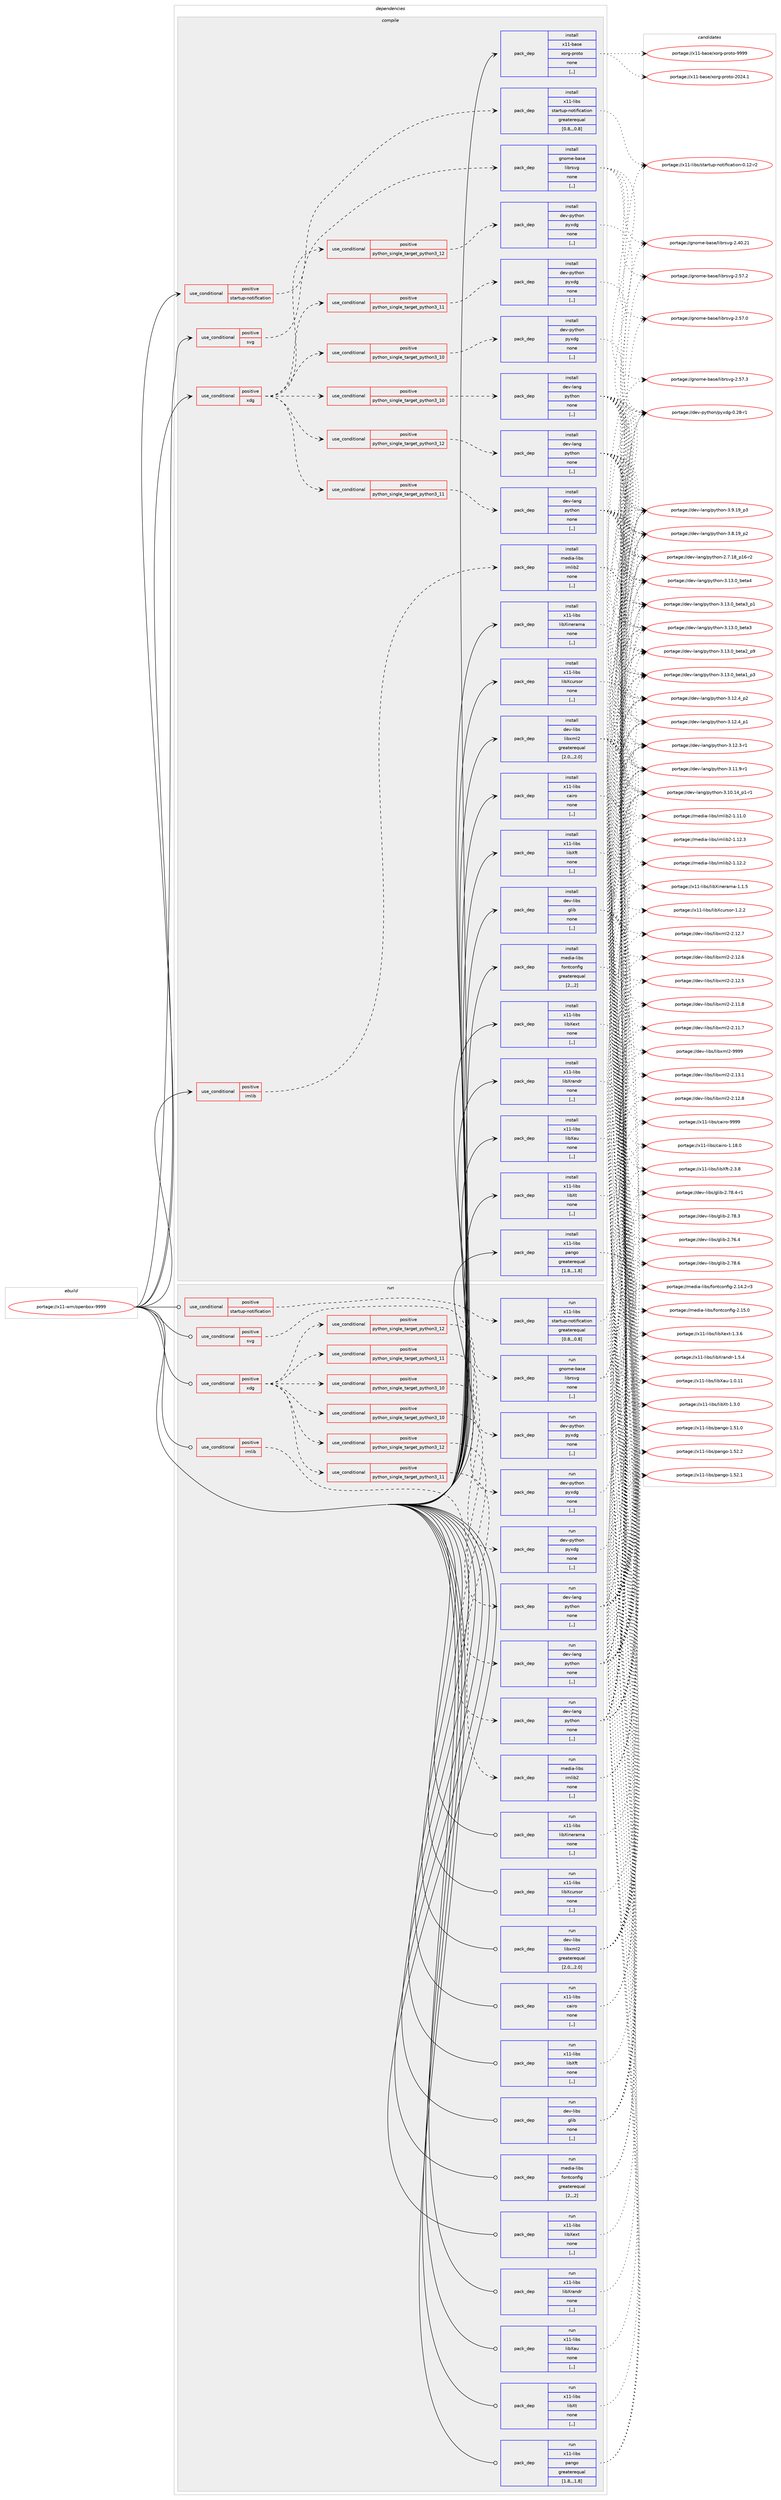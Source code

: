 digraph prolog {

# *************
# Graph options
# *************

newrank=true;
concentrate=true;
compound=true;
graph [rankdir=LR,fontname=Helvetica,fontsize=10,ranksep=1.5];#, ranksep=2.5, nodesep=0.2];
edge  [arrowhead=vee];
node  [fontname=Helvetica,fontsize=10];

# **********
# The ebuild
# **********

subgraph cluster_leftcol {
color=gray;
label=<<i>ebuild</i>>;
id [label="portage://x11-wm/openbox-9999", color=red, width=4, href="../x11-wm/openbox-9999.svg"];
}

# ****************
# The dependencies
# ****************

subgraph cluster_midcol {
color=gray;
label=<<i>dependencies</i>>;
subgraph cluster_compile {
fillcolor="#eeeeee";
style=filled;
label=<<i>compile</i>>;
subgraph cond123838 {
dependency471043 [label=<<TABLE BORDER="0" CELLBORDER="1" CELLSPACING="0" CELLPADDING="4"><TR><TD ROWSPAN="3" CELLPADDING="10">use_conditional</TD></TR><TR><TD>positive</TD></TR><TR><TD>imlib</TD></TR></TABLE>>, shape=none, color=red];
subgraph pack343755 {
dependency471044 [label=<<TABLE BORDER="0" CELLBORDER="1" CELLSPACING="0" CELLPADDING="4" WIDTH="220"><TR><TD ROWSPAN="6" CELLPADDING="30">pack_dep</TD></TR><TR><TD WIDTH="110">install</TD></TR><TR><TD>media-libs</TD></TR><TR><TD>imlib2</TD></TR><TR><TD>none</TD></TR><TR><TD>[,,]</TD></TR></TABLE>>, shape=none, color=blue];
}
dependency471043:e -> dependency471044:w [weight=20,style="dashed",arrowhead="vee"];
}
id:e -> dependency471043:w [weight=20,style="solid",arrowhead="vee"];
subgraph cond123839 {
dependency471045 [label=<<TABLE BORDER="0" CELLBORDER="1" CELLSPACING="0" CELLPADDING="4"><TR><TD ROWSPAN="3" CELLPADDING="10">use_conditional</TD></TR><TR><TD>positive</TD></TR><TR><TD>startup-notification</TD></TR></TABLE>>, shape=none, color=red];
subgraph pack343756 {
dependency471046 [label=<<TABLE BORDER="0" CELLBORDER="1" CELLSPACING="0" CELLPADDING="4" WIDTH="220"><TR><TD ROWSPAN="6" CELLPADDING="30">pack_dep</TD></TR><TR><TD WIDTH="110">install</TD></TR><TR><TD>x11-libs</TD></TR><TR><TD>startup-notification</TD></TR><TR><TD>greaterequal</TD></TR><TR><TD>[0.8,,,0.8]</TD></TR></TABLE>>, shape=none, color=blue];
}
dependency471045:e -> dependency471046:w [weight=20,style="dashed",arrowhead="vee"];
}
id:e -> dependency471045:w [weight=20,style="solid",arrowhead="vee"];
subgraph cond123840 {
dependency471047 [label=<<TABLE BORDER="0" CELLBORDER="1" CELLSPACING="0" CELLPADDING="4"><TR><TD ROWSPAN="3" CELLPADDING="10">use_conditional</TD></TR><TR><TD>positive</TD></TR><TR><TD>svg</TD></TR></TABLE>>, shape=none, color=red];
subgraph pack343757 {
dependency471048 [label=<<TABLE BORDER="0" CELLBORDER="1" CELLSPACING="0" CELLPADDING="4" WIDTH="220"><TR><TD ROWSPAN="6" CELLPADDING="30">pack_dep</TD></TR><TR><TD WIDTH="110">install</TD></TR><TR><TD>gnome-base</TD></TR><TR><TD>librsvg</TD></TR><TR><TD>none</TD></TR><TR><TD>[,,]</TD></TR></TABLE>>, shape=none, color=blue];
}
dependency471047:e -> dependency471048:w [weight=20,style="dashed",arrowhead="vee"];
}
id:e -> dependency471047:w [weight=20,style="solid",arrowhead="vee"];
subgraph cond123841 {
dependency471049 [label=<<TABLE BORDER="0" CELLBORDER="1" CELLSPACING="0" CELLPADDING="4"><TR><TD ROWSPAN="3" CELLPADDING="10">use_conditional</TD></TR><TR><TD>positive</TD></TR><TR><TD>xdg</TD></TR></TABLE>>, shape=none, color=red];
subgraph cond123842 {
dependency471050 [label=<<TABLE BORDER="0" CELLBORDER="1" CELLSPACING="0" CELLPADDING="4"><TR><TD ROWSPAN="3" CELLPADDING="10">use_conditional</TD></TR><TR><TD>positive</TD></TR><TR><TD>python_single_target_python3_10</TD></TR></TABLE>>, shape=none, color=red];
subgraph pack343758 {
dependency471051 [label=<<TABLE BORDER="0" CELLBORDER="1" CELLSPACING="0" CELLPADDING="4" WIDTH="220"><TR><TD ROWSPAN="6" CELLPADDING="30">pack_dep</TD></TR><TR><TD WIDTH="110">install</TD></TR><TR><TD>dev-lang</TD></TR><TR><TD>python</TD></TR><TR><TD>none</TD></TR><TR><TD>[,,]</TD></TR></TABLE>>, shape=none, color=blue];
}
dependency471050:e -> dependency471051:w [weight=20,style="dashed",arrowhead="vee"];
}
dependency471049:e -> dependency471050:w [weight=20,style="dashed",arrowhead="vee"];
subgraph cond123843 {
dependency471052 [label=<<TABLE BORDER="0" CELLBORDER="1" CELLSPACING="0" CELLPADDING="4"><TR><TD ROWSPAN="3" CELLPADDING="10">use_conditional</TD></TR><TR><TD>positive</TD></TR><TR><TD>python_single_target_python3_11</TD></TR></TABLE>>, shape=none, color=red];
subgraph pack343759 {
dependency471053 [label=<<TABLE BORDER="0" CELLBORDER="1" CELLSPACING="0" CELLPADDING="4" WIDTH="220"><TR><TD ROWSPAN="6" CELLPADDING="30">pack_dep</TD></TR><TR><TD WIDTH="110">install</TD></TR><TR><TD>dev-lang</TD></TR><TR><TD>python</TD></TR><TR><TD>none</TD></TR><TR><TD>[,,]</TD></TR></TABLE>>, shape=none, color=blue];
}
dependency471052:e -> dependency471053:w [weight=20,style="dashed",arrowhead="vee"];
}
dependency471049:e -> dependency471052:w [weight=20,style="dashed",arrowhead="vee"];
subgraph cond123844 {
dependency471054 [label=<<TABLE BORDER="0" CELLBORDER="1" CELLSPACING="0" CELLPADDING="4"><TR><TD ROWSPAN="3" CELLPADDING="10">use_conditional</TD></TR><TR><TD>positive</TD></TR><TR><TD>python_single_target_python3_12</TD></TR></TABLE>>, shape=none, color=red];
subgraph pack343760 {
dependency471055 [label=<<TABLE BORDER="0" CELLBORDER="1" CELLSPACING="0" CELLPADDING="4" WIDTH="220"><TR><TD ROWSPAN="6" CELLPADDING="30">pack_dep</TD></TR><TR><TD WIDTH="110">install</TD></TR><TR><TD>dev-lang</TD></TR><TR><TD>python</TD></TR><TR><TD>none</TD></TR><TR><TD>[,,]</TD></TR></TABLE>>, shape=none, color=blue];
}
dependency471054:e -> dependency471055:w [weight=20,style="dashed",arrowhead="vee"];
}
dependency471049:e -> dependency471054:w [weight=20,style="dashed",arrowhead="vee"];
subgraph cond123845 {
dependency471056 [label=<<TABLE BORDER="0" CELLBORDER="1" CELLSPACING="0" CELLPADDING="4"><TR><TD ROWSPAN="3" CELLPADDING="10">use_conditional</TD></TR><TR><TD>positive</TD></TR><TR><TD>python_single_target_python3_10</TD></TR></TABLE>>, shape=none, color=red];
subgraph pack343761 {
dependency471057 [label=<<TABLE BORDER="0" CELLBORDER="1" CELLSPACING="0" CELLPADDING="4" WIDTH="220"><TR><TD ROWSPAN="6" CELLPADDING="30">pack_dep</TD></TR><TR><TD WIDTH="110">install</TD></TR><TR><TD>dev-python</TD></TR><TR><TD>pyxdg</TD></TR><TR><TD>none</TD></TR><TR><TD>[,,]</TD></TR></TABLE>>, shape=none, color=blue];
}
dependency471056:e -> dependency471057:w [weight=20,style="dashed",arrowhead="vee"];
}
dependency471049:e -> dependency471056:w [weight=20,style="dashed",arrowhead="vee"];
subgraph cond123846 {
dependency471058 [label=<<TABLE BORDER="0" CELLBORDER="1" CELLSPACING="0" CELLPADDING="4"><TR><TD ROWSPAN="3" CELLPADDING="10">use_conditional</TD></TR><TR><TD>positive</TD></TR><TR><TD>python_single_target_python3_11</TD></TR></TABLE>>, shape=none, color=red];
subgraph pack343762 {
dependency471059 [label=<<TABLE BORDER="0" CELLBORDER="1" CELLSPACING="0" CELLPADDING="4" WIDTH="220"><TR><TD ROWSPAN="6" CELLPADDING="30">pack_dep</TD></TR><TR><TD WIDTH="110">install</TD></TR><TR><TD>dev-python</TD></TR><TR><TD>pyxdg</TD></TR><TR><TD>none</TD></TR><TR><TD>[,,]</TD></TR></TABLE>>, shape=none, color=blue];
}
dependency471058:e -> dependency471059:w [weight=20,style="dashed",arrowhead="vee"];
}
dependency471049:e -> dependency471058:w [weight=20,style="dashed",arrowhead="vee"];
subgraph cond123847 {
dependency471060 [label=<<TABLE BORDER="0" CELLBORDER="1" CELLSPACING="0" CELLPADDING="4"><TR><TD ROWSPAN="3" CELLPADDING="10">use_conditional</TD></TR><TR><TD>positive</TD></TR><TR><TD>python_single_target_python3_12</TD></TR></TABLE>>, shape=none, color=red];
subgraph pack343763 {
dependency471061 [label=<<TABLE BORDER="0" CELLBORDER="1" CELLSPACING="0" CELLPADDING="4" WIDTH="220"><TR><TD ROWSPAN="6" CELLPADDING="30">pack_dep</TD></TR><TR><TD WIDTH="110">install</TD></TR><TR><TD>dev-python</TD></TR><TR><TD>pyxdg</TD></TR><TR><TD>none</TD></TR><TR><TD>[,,]</TD></TR></TABLE>>, shape=none, color=blue];
}
dependency471060:e -> dependency471061:w [weight=20,style="dashed",arrowhead="vee"];
}
dependency471049:e -> dependency471060:w [weight=20,style="dashed",arrowhead="vee"];
}
id:e -> dependency471049:w [weight=20,style="solid",arrowhead="vee"];
subgraph pack343764 {
dependency471062 [label=<<TABLE BORDER="0" CELLBORDER="1" CELLSPACING="0" CELLPADDING="4" WIDTH="220"><TR><TD ROWSPAN="6" CELLPADDING="30">pack_dep</TD></TR><TR><TD WIDTH="110">install</TD></TR><TR><TD>dev-libs</TD></TR><TR><TD>glib</TD></TR><TR><TD>none</TD></TR><TR><TD>[,,]</TD></TR></TABLE>>, shape=none, color=blue];
}
id:e -> dependency471062:w [weight=20,style="solid",arrowhead="vee"];
subgraph pack343765 {
dependency471063 [label=<<TABLE BORDER="0" CELLBORDER="1" CELLSPACING="0" CELLPADDING="4" WIDTH="220"><TR><TD ROWSPAN="6" CELLPADDING="30">pack_dep</TD></TR><TR><TD WIDTH="110">install</TD></TR><TR><TD>dev-libs</TD></TR><TR><TD>libxml2</TD></TR><TR><TD>greaterequal</TD></TR><TR><TD>[2.0,,,2.0]</TD></TR></TABLE>>, shape=none, color=blue];
}
id:e -> dependency471063:w [weight=20,style="solid",arrowhead="vee"];
subgraph pack343766 {
dependency471064 [label=<<TABLE BORDER="0" CELLBORDER="1" CELLSPACING="0" CELLPADDING="4" WIDTH="220"><TR><TD ROWSPAN="6" CELLPADDING="30">pack_dep</TD></TR><TR><TD WIDTH="110">install</TD></TR><TR><TD>media-libs</TD></TR><TR><TD>fontconfig</TD></TR><TR><TD>greaterequal</TD></TR><TR><TD>[2,,,2]</TD></TR></TABLE>>, shape=none, color=blue];
}
id:e -> dependency471064:w [weight=20,style="solid",arrowhead="vee"];
subgraph pack343767 {
dependency471065 [label=<<TABLE BORDER="0" CELLBORDER="1" CELLSPACING="0" CELLPADDING="4" WIDTH="220"><TR><TD ROWSPAN="6" CELLPADDING="30">pack_dep</TD></TR><TR><TD WIDTH="110">install</TD></TR><TR><TD>x11-base</TD></TR><TR><TD>xorg-proto</TD></TR><TR><TD>none</TD></TR><TR><TD>[,,]</TD></TR></TABLE>>, shape=none, color=blue];
}
id:e -> dependency471065:w [weight=20,style="solid",arrowhead="vee"];
subgraph pack343768 {
dependency471066 [label=<<TABLE BORDER="0" CELLBORDER="1" CELLSPACING="0" CELLPADDING="4" WIDTH="220"><TR><TD ROWSPAN="6" CELLPADDING="30">pack_dep</TD></TR><TR><TD WIDTH="110">install</TD></TR><TR><TD>x11-libs</TD></TR><TR><TD>cairo</TD></TR><TR><TD>none</TD></TR><TR><TD>[,,]</TD></TR></TABLE>>, shape=none, color=blue];
}
id:e -> dependency471066:w [weight=20,style="solid",arrowhead="vee"];
subgraph pack343769 {
dependency471067 [label=<<TABLE BORDER="0" CELLBORDER="1" CELLSPACING="0" CELLPADDING="4" WIDTH="220"><TR><TD ROWSPAN="6" CELLPADDING="30">pack_dep</TD></TR><TR><TD WIDTH="110">install</TD></TR><TR><TD>x11-libs</TD></TR><TR><TD>libXau</TD></TR><TR><TD>none</TD></TR><TR><TD>[,,]</TD></TR></TABLE>>, shape=none, color=blue];
}
id:e -> dependency471067:w [weight=20,style="solid",arrowhead="vee"];
subgraph pack343770 {
dependency471068 [label=<<TABLE BORDER="0" CELLBORDER="1" CELLSPACING="0" CELLPADDING="4" WIDTH="220"><TR><TD ROWSPAN="6" CELLPADDING="30">pack_dep</TD></TR><TR><TD WIDTH="110">install</TD></TR><TR><TD>x11-libs</TD></TR><TR><TD>libXcursor</TD></TR><TR><TD>none</TD></TR><TR><TD>[,,]</TD></TR></TABLE>>, shape=none, color=blue];
}
id:e -> dependency471068:w [weight=20,style="solid",arrowhead="vee"];
subgraph pack343771 {
dependency471069 [label=<<TABLE BORDER="0" CELLBORDER="1" CELLSPACING="0" CELLPADDING="4" WIDTH="220"><TR><TD ROWSPAN="6" CELLPADDING="30">pack_dep</TD></TR><TR><TD WIDTH="110">install</TD></TR><TR><TD>x11-libs</TD></TR><TR><TD>libXext</TD></TR><TR><TD>none</TD></TR><TR><TD>[,,]</TD></TR></TABLE>>, shape=none, color=blue];
}
id:e -> dependency471069:w [weight=20,style="solid",arrowhead="vee"];
subgraph pack343772 {
dependency471070 [label=<<TABLE BORDER="0" CELLBORDER="1" CELLSPACING="0" CELLPADDING="4" WIDTH="220"><TR><TD ROWSPAN="6" CELLPADDING="30">pack_dep</TD></TR><TR><TD WIDTH="110">install</TD></TR><TR><TD>x11-libs</TD></TR><TR><TD>libXft</TD></TR><TR><TD>none</TD></TR><TR><TD>[,,]</TD></TR></TABLE>>, shape=none, color=blue];
}
id:e -> dependency471070:w [weight=20,style="solid",arrowhead="vee"];
subgraph pack343773 {
dependency471071 [label=<<TABLE BORDER="0" CELLBORDER="1" CELLSPACING="0" CELLPADDING="4" WIDTH="220"><TR><TD ROWSPAN="6" CELLPADDING="30">pack_dep</TD></TR><TR><TD WIDTH="110">install</TD></TR><TR><TD>x11-libs</TD></TR><TR><TD>libXinerama</TD></TR><TR><TD>none</TD></TR><TR><TD>[,,]</TD></TR></TABLE>>, shape=none, color=blue];
}
id:e -> dependency471071:w [weight=20,style="solid",arrowhead="vee"];
subgraph pack343774 {
dependency471072 [label=<<TABLE BORDER="0" CELLBORDER="1" CELLSPACING="0" CELLPADDING="4" WIDTH="220"><TR><TD ROWSPAN="6" CELLPADDING="30">pack_dep</TD></TR><TR><TD WIDTH="110">install</TD></TR><TR><TD>x11-libs</TD></TR><TR><TD>libXrandr</TD></TR><TR><TD>none</TD></TR><TR><TD>[,,]</TD></TR></TABLE>>, shape=none, color=blue];
}
id:e -> dependency471072:w [weight=20,style="solid",arrowhead="vee"];
subgraph pack343775 {
dependency471073 [label=<<TABLE BORDER="0" CELLBORDER="1" CELLSPACING="0" CELLPADDING="4" WIDTH="220"><TR><TD ROWSPAN="6" CELLPADDING="30">pack_dep</TD></TR><TR><TD WIDTH="110">install</TD></TR><TR><TD>x11-libs</TD></TR><TR><TD>libXt</TD></TR><TR><TD>none</TD></TR><TR><TD>[,,]</TD></TR></TABLE>>, shape=none, color=blue];
}
id:e -> dependency471073:w [weight=20,style="solid",arrowhead="vee"];
subgraph pack343776 {
dependency471074 [label=<<TABLE BORDER="0" CELLBORDER="1" CELLSPACING="0" CELLPADDING="4" WIDTH="220"><TR><TD ROWSPAN="6" CELLPADDING="30">pack_dep</TD></TR><TR><TD WIDTH="110">install</TD></TR><TR><TD>x11-libs</TD></TR><TR><TD>pango</TD></TR><TR><TD>greaterequal</TD></TR><TR><TD>[1.8,,,1.8]</TD></TR></TABLE>>, shape=none, color=blue];
}
id:e -> dependency471074:w [weight=20,style="solid",arrowhead="vee"];
}
subgraph cluster_compileandrun {
fillcolor="#eeeeee";
style=filled;
label=<<i>compile and run</i>>;
}
subgraph cluster_run {
fillcolor="#eeeeee";
style=filled;
label=<<i>run</i>>;
subgraph cond123848 {
dependency471075 [label=<<TABLE BORDER="0" CELLBORDER="1" CELLSPACING="0" CELLPADDING="4"><TR><TD ROWSPAN="3" CELLPADDING="10">use_conditional</TD></TR><TR><TD>positive</TD></TR><TR><TD>imlib</TD></TR></TABLE>>, shape=none, color=red];
subgraph pack343777 {
dependency471076 [label=<<TABLE BORDER="0" CELLBORDER="1" CELLSPACING="0" CELLPADDING="4" WIDTH="220"><TR><TD ROWSPAN="6" CELLPADDING="30">pack_dep</TD></TR><TR><TD WIDTH="110">run</TD></TR><TR><TD>media-libs</TD></TR><TR><TD>imlib2</TD></TR><TR><TD>none</TD></TR><TR><TD>[,,]</TD></TR></TABLE>>, shape=none, color=blue];
}
dependency471075:e -> dependency471076:w [weight=20,style="dashed",arrowhead="vee"];
}
id:e -> dependency471075:w [weight=20,style="solid",arrowhead="odot"];
subgraph cond123849 {
dependency471077 [label=<<TABLE BORDER="0" CELLBORDER="1" CELLSPACING="0" CELLPADDING="4"><TR><TD ROWSPAN="3" CELLPADDING="10">use_conditional</TD></TR><TR><TD>positive</TD></TR><TR><TD>startup-notification</TD></TR></TABLE>>, shape=none, color=red];
subgraph pack343778 {
dependency471078 [label=<<TABLE BORDER="0" CELLBORDER="1" CELLSPACING="0" CELLPADDING="4" WIDTH="220"><TR><TD ROWSPAN="6" CELLPADDING="30">pack_dep</TD></TR><TR><TD WIDTH="110">run</TD></TR><TR><TD>x11-libs</TD></TR><TR><TD>startup-notification</TD></TR><TR><TD>greaterequal</TD></TR><TR><TD>[0.8,,,0.8]</TD></TR></TABLE>>, shape=none, color=blue];
}
dependency471077:e -> dependency471078:w [weight=20,style="dashed",arrowhead="vee"];
}
id:e -> dependency471077:w [weight=20,style="solid",arrowhead="odot"];
subgraph cond123850 {
dependency471079 [label=<<TABLE BORDER="0" CELLBORDER="1" CELLSPACING="0" CELLPADDING="4"><TR><TD ROWSPAN="3" CELLPADDING="10">use_conditional</TD></TR><TR><TD>positive</TD></TR><TR><TD>svg</TD></TR></TABLE>>, shape=none, color=red];
subgraph pack343779 {
dependency471080 [label=<<TABLE BORDER="0" CELLBORDER="1" CELLSPACING="0" CELLPADDING="4" WIDTH="220"><TR><TD ROWSPAN="6" CELLPADDING="30">pack_dep</TD></TR><TR><TD WIDTH="110">run</TD></TR><TR><TD>gnome-base</TD></TR><TR><TD>librsvg</TD></TR><TR><TD>none</TD></TR><TR><TD>[,,]</TD></TR></TABLE>>, shape=none, color=blue];
}
dependency471079:e -> dependency471080:w [weight=20,style="dashed",arrowhead="vee"];
}
id:e -> dependency471079:w [weight=20,style="solid",arrowhead="odot"];
subgraph cond123851 {
dependency471081 [label=<<TABLE BORDER="0" CELLBORDER="1" CELLSPACING="0" CELLPADDING="4"><TR><TD ROWSPAN="3" CELLPADDING="10">use_conditional</TD></TR><TR><TD>positive</TD></TR><TR><TD>xdg</TD></TR></TABLE>>, shape=none, color=red];
subgraph cond123852 {
dependency471082 [label=<<TABLE BORDER="0" CELLBORDER="1" CELLSPACING="0" CELLPADDING="4"><TR><TD ROWSPAN="3" CELLPADDING="10">use_conditional</TD></TR><TR><TD>positive</TD></TR><TR><TD>python_single_target_python3_10</TD></TR></TABLE>>, shape=none, color=red];
subgraph pack343780 {
dependency471083 [label=<<TABLE BORDER="0" CELLBORDER="1" CELLSPACING="0" CELLPADDING="4" WIDTH="220"><TR><TD ROWSPAN="6" CELLPADDING="30">pack_dep</TD></TR><TR><TD WIDTH="110">run</TD></TR><TR><TD>dev-lang</TD></TR><TR><TD>python</TD></TR><TR><TD>none</TD></TR><TR><TD>[,,]</TD></TR></TABLE>>, shape=none, color=blue];
}
dependency471082:e -> dependency471083:w [weight=20,style="dashed",arrowhead="vee"];
}
dependency471081:e -> dependency471082:w [weight=20,style="dashed",arrowhead="vee"];
subgraph cond123853 {
dependency471084 [label=<<TABLE BORDER="0" CELLBORDER="1" CELLSPACING="0" CELLPADDING="4"><TR><TD ROWSPAN="3" CELLPADDING="10">use_conditional</TD></TR><TR><TD>positive</TD></TR><TR><TD>python_single_target_python3_11</TD></TR></TABLE>>, shape=none, color=red];
subgraph pack343781 {
dependency471085 [label=<<TABLE BORDER="0" CELLBORDER="1" CELLSPACING="0" CELLPADDING="4" WIDTH="220"><TR><TD ROWSPAN="6" CELLPADDING="30">pack_dep</TD></TR><TR><TD WIDTH="110">run</TD></TR><TR><TD>dev-lang</TD></TR><TR><TD>python</TD></TR><TR><TD>none</TD></TR><TR><TD>[,,]</TD></TR></TABLE>>, shape=none, color=blue];
}
dependency471084:e -> dependency471085:w [weight=20,style="dashed",arrowhead="vee"];
}
dependency471081:e -> dependency471084:w [weight=20,style="dashed",arrowhead="vee"];
subgraph cond123854 {
dependency471086 [label=<<TABLE BORDER="0" CELLBORDER="1" CELLSPACING="0" CELLPADDING="4"><TR><TD ROWSPAN="3" CELLPADDING="10">use_conditional</TD></TR><TR><TD>positive</TD></TR><TR><TD>python_single_target_python3_12</TD></TR></TABLE>>, shape=none, color=red];
subgraph pack343782 {
dependency471087 [label=<<TABLE BORDER="0" CELLBORDER="1" CELLSPACING="0" CELLPADDING="4" WIDTH="220"><TR><TD ROWSPAN="6" CELLPADDING="30">pack_dep</TD></TR><TR><TD WIDTH="110">run</TD></TR><TR><TD>dev-lang</TD></TR><TR><TD>python</TD></TR><TR><TD>none</TD></TR><TR><TD>[,,]</TD></TR></TABLE>>, shape=none, color=blue];
}
dependency471086:e -> dependency471087:w [weight=20,style="dashed",arrowhead="vee"];
}
dependency471081:e -> dependency471086:w [weight=20,style="dashed",arrowhead="vee"];
subgraph cond123855 {
dependency471088 [label=<<TABLE BORDER="0" CELLBORDER="1" CELLSPACING="0" CELLPADDING="4"><TR><TD ROWSPAN="3" CELLPADDING="10">use_conditional</TD></TR><TR><TD>positive</TD></TR><TR><TD>python_single_target_python3_10</TD></TR></TABLE>>, shape=none, color=red];
subgraph pack343783 {
dependency471089 [label=<<TABLE BORDER="0" CELLBORDER="1" CELLSPACING="0" CELLPADDING="4" WIDTH="220"><TR><TD ROWSPAN="6" CELLPADDING="30">pack_dep</TD></TR><TR><TD WIDTH="110">run</TD></TR><TR><TD>dev-python</TD></TR><TR><TD>pyxdg</TD></TR><TR><TD>none</TD></TR><TR><TD>[,,]</TD></TR></TABLE>>, shape=none, color=blue];
}
dependency471088:e -> dependency471089:w [weight=20,style="dashed",arrowhead="vee"];
}
dependency471081:e -> dependency471088:w [weight=20,style="dashed",arrowhead="vee"];
subgraph cond123856 {
dependency471090 [label=<<TABLE BORDER="0" CELLBORDER="1" CELLSPACING="0" CELLPADDING="4"><TR><TD ROWSPAN="3" CELLPADDING="10">use_conditional</TD></TR><TR><TD>positive</TD></TR><TR><TD>python_single_target_python3_11</TD></TR></TABLE>>, shape=none, color=red];
subgraph pack343784 {
dependency471091 [label=<<TABLE BORDER="0" CELLBORDER="1" CELLSPACING="0" CELLPADDING="4" WIDTH="220"><TR><TD ROWSPAN="6" CELLPADDING="30">pack_dep</TD></TR><TR><TD WIDTH="110">run</TD></TR><TR><TD>dev-python</TD></TR><TR><TD>pyxdg</TD></TR><TR><TD>none</TD></TR><TR><TD>[,,]</TD></TR></TABLE>>, shape=none, color=blue];
}
dependency471090:e -> dependency471091:w [weight=20,style="dashed",arrowhead="vee"];
}
dependency471081:e -> dependency471090:w [weight=20,style="dashed",arrowhead="vee"];
subgraph cond123857 {
dependency471092 [label=<<TABLE BORDER="0" CELLBORDER="1" CELLSPACING="0" CELLPADDING="4"><TR><TD ROWSPAN="3" CELLPADDING="10">use_conditional</TD></TR><TR><TD>positive</TD></TR><TR><TD>python_single_target_python3_12</TD></TR></TABLE>>, shape=none, color=red];
subgraph pack343785 {
dependency471093 [label=<<TABLE BORDER="0" CELLBORDER="1" CELLSPACING="0" CELLPADDING="4" WIDTH="220"><TR><TD ROWSPAN="6" CELLPADDING="30">pack_dep</TD></TR><TR><TD WIDTH="110">run</TD></TR><TR><TD>dev-python</TD></TR><TR><TD>pyxdg</TD></TR><TR><TD>none</TD></TR><TR><TD>[,,]</TD></TR></TABLE>>, shape=none, color=blue];
}
dependency471092:e -> dependency471093:w [weight=20,style="dashed",arrowhead="vee"];
}
dependency471081:e -> dependency471092:w [weight=20,style="dashed",arrowhead="vee"];
}
id:e -> dependency471081:w [weight=20,style="solid",arrowhead="odot"];
subgraph pack343786 {
dependency471094 [label=<<TABLE BORDER="0" CELLBORDER="1" CELLSPACING="0" CELLPADDING="4" WIDTH="220"><TR><TD ROWSPAN="6" CELLPADDING="30">pack_dep</TD></TR><TR><TD WIDTH="110">run</TD></TR><TR><TD>dev-libs</TD></TR><TR><TD>glib</TD></TR><TR><TD>none</TD></TR><TR><TD>[,,]</TD></TR></TABLE>>, shape=none, color=blue];
}
id:e -> dependency471094:w [weight=20,style="solid",arrowhead="odot"];
subgraph pack343787 {
dependency471095 [label=<<TABLE BORDER="0" CELLBORDER="1" CELLSPACING="0" CELLPADDING="4" WIDTH="220"><TR><TD ROWSPAN="6" CELLPADDING="30">pack_dep</TD></TR><TR><TD WIDTH="110">run</TD></TR><TR><TD>dev-libs</TD></TR><TR><TD>libxml2</TD></TR><TR><TD>greaterequal</TD></TR><TR><TD>[2.0,,,2.0]</TD></TR></TABLE>>, shape=none, color=blue];
}
id:e -> dependency471095:w [weight=20,style="solid",arrowhead="odot"];
subgraph pack343788 {
dependency471096 [label=<<TABLE BORDER="0" CELLBORDER="1" CELLSPACING="0" CELLPADDING="4" WIDTH="220"><TR><TD ROWSPAN="6" CELLPADDING="30">pack_dep</TD></TR><TR><TD WIDTH="110">run</TD></TR><TR><TD>media-libs</TD></TR><TR><TD>fontconfig</TD></TR><TR><TD>greaterequal</TD></TR><TR><TD>[2,,,2]</TD></TR></TABLE>>, shape=none, color=blue];
}
id:e -> dependency471096:w [weight=20,style="solid",arrowhead="odot"];
subgraph pack343789 {
dependency471097 [label=<<TABLE BORDER="0" CELLBORDER="1" CELLSPACING="0" CELLPADDING="4" WIDTH="220"><TR><TD ROWSPAN="6" CELLPADDING="30">pack_dep</TD></TR><TR><TD WIDTH="110">run</TD></TR><TR><TD>x11-libs</TD></TR><TR><TD>cairo</TD></TR><TR><TD>none</TD></TR><TR><TD>[,,]</TD></TR></TABLE>>, shape=none, color=blue];
}
id:e -> dependency471097:w [weight=20,style="solid",arrowhead="odot"];
subgraph pack343790 {
dependency471098 [label=<<TABLE BORDER="0" CELLBORDER="1" CELLSPACING="0" CELLPADDING="4" WIDTH="220"><TR><TD ROWSPAN="6" CELLPADDING="30">pack_dep</TD></TR><TR><TD WIDTH="110">run</TD></TR><TR><TD>x11-libs</TD></TR><TR><TD>libXau</TD></TR><TR><TD>none</TD></TR><TR><TD>[,,]</TD></TR></TABLE>>, shape=none, color=blue];
}
id:e -> dependency471098:w [weight=20,style="solid",arrowhead="odot"];
subgraph pack343791 {
dependency471099 [label=<<TABLE BORDER="0" CELLBORDER="1" CELLSPACING="0" CELLPADDING="4" WIDTH="220"><TR><TD ROWSPAN="6" CELLPADDING="30">pack_dep</TD></TR><TR><TD WIDTH="110">run</TD></TR><TR><TD>x11-libs</TD></TR><TR><TD>libXcursor</TD></TR><TR><TD>none</TD></TR><TR><TD>[,,]</TD></TR></TABLE>>, shape=none, color=blue];
}
id:e -> dependency471099:w [weight=20,style="solid",arrowhead="odot"];
subgraph pack343792 {
dependency471100 [label=<<TABLE BORDER="0" CELLBORDER="1" CELLSPACING="0" CELLPADDING="4" WIDTH="220"><TR><TD ROWSPAN="6" CELLPADDING="30">pack_dep</TD></TR><TR><TD WIDTH="110">run</TD></TR><TR><TD>x11-libs</TD></TR><TR><TD>libXext</TD></TR><TR><TD>none</TD></TR><TR><TD>[,,]</TD></TR></TABLE>>, shape=none, color=blue];
}
id:e -> dependency471100:w [weight=20,style="solid",arrowhead="odot"];
subgraph pack343793 {
dependency471101 [label=<<TABLE BORDER="0" CELLBORDER="1" CELLSPACING="0" CELLPADDING="4" WIDTH="220"><TR><TD ROWSPAN="6" CELLPADDING="30">pack_dep</TD></TR><TR><TD WIDTH="110">run</TD></TR><TR><TD>x11-libs</TD></TR><TR><TD>libXft</TD></TR><TR><TD>none</TD></TR><TR><TD>[,,]</TD></TR></TABLE>>, shape=none, color=blue];
}
id:e -> dependency471101:w [weight=20,style="solid",arrowhead="odot"];
subgraph pack343794 {
dependency471102 [label=<<TABLE BORDER="0" CELLBORDER="1" CELLSPACING="0" CELLPADDING="4" WIDTH="220"><TR><TD ROWSPAN="6" CELLPADDING="30">pack_dep</TD></TR><TR><TD WIDTH="110">run</TD></TR><TR><TD>x11-libs</TD></TR><TR><TD>libXinerama</TD></TR><TR><TD>none</TD></TR><TR><TD>[,,]</TD></TR></TABLE>>, shape=none, color=blue];
}
id:e -> dependency471102:w [weight=20,style="solid",arrowhead="odot"];
subgraph pack343795 {
dependency471103 [label=<<TABLE BORDER="0" CELLBORDER="1" CELLSPACING="0" CELLPADDING="4" WIDTH="220"><TR><TD ROWSPAN="6" CELLPADDING="30">pack_dep</TD></TR><TR><TD WIDTH="110">run</TD></TR><TR><TD>x11-libs</TD></TR><TR><TD>libXrandr</TD></TR><TR><TD>none</TD></TR><TR><TD>[,,]</TD></TR></TABLE>>, shape=none, color=blue];
}
id:e -> dependency471103:w [weight=20,style="solid",arrowhead="odot"];
subgraph pack343796 {
dependency471104 [label=<<TABLE BORDER="0" CELLBORDER="1" CELLSPACING="0" CELLPADDING="4" WIDTH="220"><TR><TD ROWSPAN="6" CELLPADDING="30">pack_dep</TD></TR><TR><TD WIDTH="110">run</TD></TR><TR><TD>x11-libs</TD></TR><TR><TD>libXt</TD></TR><TR><TD>none</TD></TR><TR><TD>[,,]</TD></TR></TABLE>>, shape=none, color=blue];
}
id:e -> dependency471104:w [weight=20,style="solid",arrowhead="odot"];
subgraph pack343797 {
dependency471105 [label=<<TABLE BORDER="0" CELLBORDER="1" CELLSPACING="0" CELLPADDING="4" WIDTH="220"><TR><TD ROWSPAN="6" CELLPADDING="30">pack_dep</TD></TR><TR><TD WIDTH="110">run</TD></TR><TR><TD>x11-libs</TD></TR><TR><TD>pango</TD></TR><TR><TD>greaterequal</TD></TR><TR><TD>[1.8,,,1.8]</TD></TR></TABLE>>, shape=none, color=blue];
}
id:e -> dependency471105:w [weight=20,style="solid",arrowhead="odot"];
}
}

# **************
# The candidates
# **************

subgraph cluster_choices {
rank=same;
color=gray;
label=<<i>candidates</i>>;

subgraph choice343755 {
color=black;
nodesep=1;
choice10910110010597451081059811547105109108105985045494649504651 [label="portage://media-libs/imlib2-1.12.3", color=red, width=4,href="../media-libs/imlib2-1.12.3.svg"];
choice10910110010597451081059811547105109108105985045494649504650 [label="portage://media-libs/imlib2-1.12.2", color=red, width=4,href="../media-libs/imlib2-1.12.2.svg"];
choice10910110010597451081059811547105109108105985045494649494648 [label="portage://media-libs/imlib2-1.11.0", color=red, width=4,href="../media-libs/imlib2-1.11.0.svg"];
dependency471044:e -> choice10910110010597451081059811547105109108105985045494649504651:w [style=dotted,weight="100"];
dependency471044:e -> choice10910110010597451081059811547105109108105985045494649504650:w [style=dotted,weight="100"];
dependency471044:e -> choice10910110010597451081059811547105109108105985045494649494648:w [style=dotted,weight="100"];
}
subgraph choice343756 {
color=black;
nodesep=1;
choice12049494510810598115471151169711411611711245110111116105102105999711610511111045484649504511450 [label="portage://x11-libs/startup-notification-0.12-r2", color=red, width=4,href="../x11-libs/startup-notification-0.12-r2.svg"];
dependency471046:e -> choice12049494510810598115471151169711411611711245110111116105102105999711610511111045484649504511450:w [style=dotted,weight="100"];
}
subgraph choice343757 {
color=black;
nodesep=1;
choice103110111109101459897115101471081059811411511810345504653554651 [label="portage://gnome-base/librsvg-2.57.3", color=red, width=4,href="../gnome-base/librsvg-2.57.3.svg"];
choice103110111109101459897115101471081059811411511810345504653554650 [label="portage://gnome-base/librsvg-2.57.2", color=red, width=4,href="../gnome-base/librsvg-2.57.2.svg"];
choice103110111109101459897115101471081059811411511810345504653554648 [label="portage://gnome-base/librsvg-2.57.0", color=red, width=4,href="../gnome-base/librsvg-2.57.0.svg"];
choice10311011110910145989711510147108105981141151181034550465248465049 [label="portage://gnome-base/librsvg-2.40.21", color=red, width=4,href="../gnome-base/librsvg-2.40.21.svg"];
dependency471048:e -> choice103110111109101459897115101471081059811411511810345504653554651:w [style=dotted,weight="100"];
dependency471048:e -> choice103110111109101459897115101471081059811411511810345504653554650:w [style=dotted,weight="100"];
dependency471048:e -> choice103110111109101459897115101471081059811411511810345504653554648:w [style=dotted,weight="100"];
dependency471048:e -> choice10311011110910145989711510147108105981141151181034550465248465049:w [style=dotted,weight="100"];
}
subgraph choice343758 {
color=black;
nodesep=1;
choice1001011184510897110103471121211161041111104551464951464895981011169752 [label="portage://dev-lang/python-3.13.0_beta4", color=red, width=4,href="../dev-lang/python-3.13.0_beta4.svg"];
choice10010111845108971101034711212111610411111045514649514648959810111697519511249 [label="portage://dev-lang/python-3.13.0_beta3_p1", color=red, width=4,href="../dev-lang/python-3.13.0_beta3_p1.svg"];
choice1001011184510897110103471121211161041111104551464951464895981011169751 [label="portage://dev-lang/python-3.13.0_beta3", color=red, width=4,href="../dev-lang/python-3.13.0_beta3.svg"];
choice10010111845108971101034711212111610411111045514649514648959810111697509511257 [label="portage://dev-lang/python-3.13.0_beta2_p9", color=red, width=4,href="../dev-lang/python-3.13.0_beta2_p9.svg"];
choice10010111845108971101034711212111610411111045514649514648959810111697499511251 [label="portage://dev-lang/python-3.13.0_beta1_p3", color=red, width=4,href="../dev-lang/python-3.13.0_beta1_p3.svg"];
choice100101118451089711010347112121116104111110455146495046529511250 [label="portage://dev-lang/python-3.12.4_p2", color=red, width=4,href="../dev-lang/python-3.12.4_p2.svg"];
choice100101118451089711010347112121116104111110455146495046529511249 [label="portage://dev-lang/python-3.12.4_p1", color=red, width=4,href="../dev-lang/python-3.12.4_p1.svg"];
choice100101118451089711010347112121116104111110455146495046514511449 [label="portage://dev-lang/python-3.12.3-r1", color=red, width=4,href="../dev-lang/python-3.12.3-r1.svg"];
choice100101118451089711010347112121116104111110455146494946574511449 [label="portage://dev-lang/python-3.11.9-r1", color=red, width=4,href="../dev-lang/python-3.11.9-r1.svg"];
choice100101118451089711010347112121116104111110455146494846495295112494511449 [label="portage://dev-lang/python-3.10.14_p1-r1", color=red, width=4,href="../dev-lang/python-3.10.14_p1-r1.svg"];
choice100101118451089711010347112121116104111110455146574649579511251 [label="portage://dev-lang/python-3.9.19_p3", color=red, width=4,href="../dev-lang/python-3.9.19_p3.svg"];
choice100101118451089711010347112121116104111110455146564649579511250 [label="portage://dev-lang/python-3.8.19_p2", color=red, width=4,href="../dev-lang/python-3.8.19_p2.svg"];
choice100101118451089711010347112121116104111110455046554649569511249544511450 [label="portage://dev-lang/python-2.7.18_p16-r2", color=red, width=4,href="../dev-lang/python-2.7.18_p16-r2.svg"];
dependency471051:e -> choice1001011184510897110103471121211161041111104551464951464895981011169752:w [style=dotted,weight="100"];
dependency471051:e -> choice10010111845108971101034711212111610411111045514649514648959810111697519511249:w [style=dotted,weight="100"];
dependency471051:e -> choice1001011184510897110103471121211161041111104551464951464895981011169751:w [style=dotted,weight="100"];
dependency471051:e -> choice10010111845108971101034711212111610411111045514649514648959810111697509511257:w [style=dotted,weight="100"];
dependency471051:e -> choice10010111845108971101034711212111610411111045514649514648959810111697499511251:w [style=dotted,weight="100"];
dependency471051:e -> choice100101118451089711010347112121116104111110455146495046529511250:w [style=dotted,weight="100"];
dependency471051:e -> choice100101118451089711010347112121116104111110455146495046529511249:w [style=dotted,weight="100"];
dependency471051:e -> choice100101118451089711010347112121116104111110455146495046514511449:w [style=dotted,weight="100"];
dependency471051:e -> choice100101118451089711010347112121116104111110455146494946574511449:w [style=dotted,weight="100"];
dependency471051:e -> choice100101118451089711010347112121116104111110455146494846495295112494511449:w [style=dotted,weight="100"];
dependency471051:e -> choice100101118451089711010347112121116104111110455146574649579511251:w [style=dotted,weight="100"];
dependency471051:e -> choice100101118451089711010347112121116104111110455146564649579511250:w [style=dotted,weight="100"];
dependency471051:e -> choice100101118451089711010347112121116104111110455046554649569511249544511450:w [style=dotted,weight="100"];
}
subgraph choice343759 {
color=black;
nodesep=1;
choice1001011184510897110103471121211161041111104551464951464895981011169752 [label="portage://dev-lang/python-3.13.0_beta4", color=red, width=4,href="../dev-lang/python-3.13.0_beta4.svg"];
choice10010111845108971101034711212111610411111045514649514648959810111697519511249 [label="portage://dev-lang/python-3.13.0_beta3_p1", color=red, width=4,href="../dev-lang/python-3.13.0_beta3_p1.svg"];
choice1001011184510897110103471121211161041111104551464951464895981011169751 [label="portage://dev-lang/python-3.13.0_beta3", color=red, width=4,href="../dev-lang/python-3.13.0_beta3.svg"];
choice10010111845108971101034711212111610411111045514649514648959810111697509511257 [label="portage://dev-lang/python-3.13.0_beta2_p9", color=red, width=4,href="../dev-lang/python-3.13.0_beta2_p9.svg"];
choice10010111845108971101034711212111610411111045514649514648959810111697499511251 [label="portage://dev-lang/python-3.13.0_beta1_p3", color=red, width=4,href="../dev-lang/python-3.13.0_beta1_p3.svg"];
choice100101118451089711010347112121116104111110455146495046529511250 [label="portage://dev-lang/python-3.12.4_p2", color=red, width=4,href="../dev-lang/python-3.12.4_p2.svg"];
choice100101118451089711010347112121116104111110455146495046529511249 [label="portage://dev-lang/python-3.12.4_p1", color=red, width=4,href="../dev-lang/python-3.12.4_p1.svg"];
choice100101118451089711010347112121116104111110455146495046514511449 [label="portage://dev-lang/python-3.12.3-r1", color=red, width=4,href="../dev-lang/python-3.12.3-r1.svg"];
choice100101118451089711010347112121116104111110455146494946574511449 [label="portage://dev-lang/python-3.11.9-r1", color=red, width=4,href="../dev-lang/python-3.11.9-r1.svg"];
choice100101118451089711010347112121116104111110455146494846495295112494511449 [label="portage://dev-lang/python-3.10.14_p1-r1", color=red, width=4,href="../dev-lang/python-3.10.14_p1-r1.svg"];
choice100101118451089711010347112121116104111110455146574649579511251 [label="portage://dev-lang/python-3.9.19_p3", color=red, width=4,href="../dev-lang/python-3.9.19_p3.svg"];
choice100101118451089711010347112121116104111110455146564649579511250 [label="portage://dev-lang/python-3.8.19_p2", color=red, width=4,href="../dev-lang/python-3.8.19_p2.svg"];
choice100101118451089711010347112121116104111110455046554649569511249544511450 [label="portage://dev-lang/python-2.7.18_p16-r2", color=red, width=4,href="../dev-lang/python-2.7.18_p16-r2.svg"];
dependency471053:e -> choice1001011184510897110103471121211161041111104551464951464895981011169752:w [style=dotted,weight="100"];
dependency471053:e -> choice10010111845108971101034711212111610411111045514649514648959810111697519511249:w [style=dotted,weight="100"];
dependency471053:e -> choice1001011184510897110103471121211161041111104551464951464895981011169751:w [style=dotted,weight="100"];
dependency471053:e -> choice10010111845108971101034711212111610411111045514649514648959810111697509511257:w [style=dotted,weight="100"];
dependency471053:e -> choice10010111845108971101034711212111610411111045514649514648959810111697499511251:w [style=dotted,weight="100"];
dependency471053:e -> choice100101118451089711010347112121116104111110455146495046529511250:w [style=dotted,weight="100"];
dependency471053:e -> choice100101118451089711010347112121116104111110455146495046529511249:w [style=dotted,weight="100"];
dependency471053:e -> choice100101118451089711010347112121116104111110455146495046514511449:w [style=dotted,weight="100"];
dependency471053:e -> choice100101118451089711010347112121116104111110455146494946574511449:w [style=dotted,weight="100"];
dependency471053:e -> choice100101118451089711010347112121116104111110455146494846495295112494511449:w [style=dotted,weight="100"];
dependency471053:e -> choice100101118451089711010347112121116104111110455146574649579511251:w [style=dotted,weight="100"];
dependency471053:e -> choice100101118451089711010347112121116104111110455146564649579511250:w [style=dotted,weight="100"];
dependency471053:e -> choice100101118451089711010347112121116104111110455046554649569511249544511450:w [style=dotted,weight="100"];
}
subgraph choice343760 {
color=black;
nodesep=1;
choice1001011184510897110103471121211161041111104551464951464895981011169752 [label="portage://dev-lang/python-3.13.0_beta4", color=red, width=4,href="../dev-lang/python-3.13.0_beta4.svg"];
choice10010111845108971101034711212111610411111045514649514648959810111697519511249 [label="portage://dev-lang/python-3.13.0_beta3_p1", color=red, width=4,href="../dev-lang/python-3.13.0_beta3_p1.svg"];
choice1001011184510897110103471121211161041111104551464951464895981011169751 [label="portage://dev-lang/python-3.13.0_beta3", color=red, width=4,href="../dev-lang/python-3.13.0_beta3.svg"];
choice10010111845108971101034711212111610411111045514649514648959810111697509511257 [label="portage://dev-lang/python-3.13.0_beta2_p9", color=red, width=4,href="../dev-lang/python-3.13.0_beta2_p9.svg"];
choice10010111845108971101034711212111610411111045514649514648959810111697499511251 [label="portage://dev-lang/python-3.13.0_beta1_p3", color=red, width=4,href="../dev-lang/python-3.13.0_beta1_p3.svg"];
choice100101118451089711010347112121116104111110455146495046529511250 [label="portage://dev-lang/python-3.12.4_p2", color=red, width=4,href="../dev-lang/python-3.12.4_p2.svg"];
choice100101118451089711010347112121116104111110455146495046529511249 [label="portage://dev-lang/python-3.12.4_p1", color=red, width=4,href="../dev-lang/python-3.12.4_p1.svg"];
choice100101118451089711010347112121116104111110455146495046514511449 [label="portage://dev-lang/python-3.12.3-r1", color=red, width=4,href="../dev-lang/python-3.12.3-r1.svg"];
choice100101118451089711010347112121116104111110455146494946574511449 [label="portage://dev-lang/python-3.11.9-r1", color=red, width=4,href="../dev-lang/python-3.11.9-r1.svg"];
choice100101118451089711010347112121116104111110455146494846495295112494511449 [label="portage://dev-lang/python-3.10.14_p1-r1", color=red, width=4,href="../dev-lang/python-3.10.14_p1-r1.svg"];
choice100101118451089711010347112121116104111110455146574649579511251 [label="portage://dev-lang/python-3.9.19_p3", color=red, width=4,href="../dev-lang/python-3.9.19_p3.svg"];
choice100101118451089711010347112121116104111110455146564649579511250 [label="portage://dev-lang/python-3.8.19_p2", color=red, width=4,href="../dev-lang/python-3.8.19_p2.svg"];
choice100101118451089711010347112121116104111110455046554649569511249544511450 [label="portage://dev-lang/python-2.7.18_p16-r2", color=red, width=4,href="../dev-lang/python-2.7.18_p16-r2.svg"];
dependency471055:e -> choice1001011184510897110103471121211161041111104551464951464895981011169752:w [style=dotted,weight="100"];
dependency471055:e -> choice10010111845108971101034711212111610411111045514649514648959810111697519511249:w [style=dotted,weight="100"];
dependency471055:e -> choice1001011184510897110103471121211161041111104551464951464895981011169751:w [style=dotted,weight="100"];
dependency471055:e -> choice10010111845108971101034711212111610411111045514649514648959810111697509511257:w [style=dotted,weight="100"];
dependency471055:e -> choice10010111845108971101034711212111610411111045514649514648959810111697499511251:w [style=dotted,weight="100"];
dependency471055:e -> choice100101118451089711010347112121116104111110455146495046529511250:w [style=dotted,weight="100"];
dependency471055:e -> choice100101118451089711010347112121116104111110455146495046529511249:w [style=dotted,weight="100"];
dependency471055:e -> choice100101118451089711010347112121116104111110455146495046514511449:w [style=dotted,weight="100"];
dependency471055:e -> choice100101118451089711010347112121116104111110455146494946574511449:w [style=dotted,weight="100"];
dependency471055:e -> choice100101118451089711010347112121116104111110455146494846495295112494511449:w [style=dotted,weight="100"];
dependency471055:e -> choice100101118451089711010347112121116104111110455146574649579511251:w [style=dotted,weight="100"];
dependency471055:e -> choice100101118451089711010347112121116104111110455146564649579511250:w [style=dotted,weight="100"];
dependency471055:e -> choice100101118451089711010347112121116104111110455046554649569511249544511450:w [style=dotted,weight="100"];
}
subgraph choice343761 {
color=black;
nodesep=1;
choice100101118451121211161041111104711212112010010345484650564511449 [label="portage://dev-python/pyxdg-0.28-r1", color=red, width=4,href="../dev-python/pyxdg-0.28-r1.svg"];
dependency471057:e -> choice100101118451121211161041111104711212112010010345484650564511449:w [style=dotted,weight="100"];
}
subgraph choice343762 {
color=black;
nodesep=1;
choice100101118451121211161041111104711212112010010345484650564511449 [label="portage://dev-python/pyxdg-0.28-r1", color=red, width=4,href="../dev-python/pyxdg-0.28-r1.svg"];
dependency471059:e -> choice100101118451121211161041111104711212112010010345484650564511449:w [style=dotted,weight="100"];
}
subgraph choice343763 {
color=black;
nodesep=1;
choice100101118451121211161041111104711212112010010345484650564511449 [label="portage://dev-python/pyxdg-0.28-r1", color=red, width=4,href="../dev-python/pyxdg-0.28-r1.svg"];
dependency471061:e -> choice100101118451121211161041111104711212112010010345484650564511449:w [style=dotted,weight="100"];
}
subgraph choice343764 {
color=black;
nodesep=1;
choice1001011184510810598115471031081059845504655564654 [label="portage://dev-libs/glib-2.78.6", color=red, width=4,href="../dev-libs/glib-2.78.6.svg"];
choice10010111845108105981154710310810598455046555646524511449 [label="portage://dev-libs/glib-2.78.4-r1", color=red, width=4,href="../dev-libs/glib-2.78.4-r1.svg"];
choice1001011184510810598115471031081059845504655564651 [label="portage://dev-libs/glib-2.78.3", color=red, width=4,href="../dev-libs/glib-2.78.3.svg"];
choice1001011184510810598115471031081059845504655544652 [label="portage://dev-libs/glib-2.76.4", color=red, width=4,href="../dev-libs/glib-2.76.4.svg"];
dependency471062:e -> choice1001011184510810598115471031081059845504655564654:w [style=dotted,weight="100"];
dependency471062:e -> choice10010111845108105981154710310810598455046555646524511449:w [style=dotted,weight="100"];
dependency471062:e -> choice1001011184510810598115471031081059845504655564651:w [style=dotted,weight="100"];
dependency471062:e -> choice1001011184510810598115471031081059845504655544652:w [style=dotted,weight="100"];
}
subgraph choice343765 {
color=black;
nodesep=1;
choice10010111845108105981154710810598120109108504557575757 [label="portage://dev-libs/libxml2-9999", color=red, width=4,href="../dev-libs/libxml2-9999.svg"];
choice100101118451081059811547108105981201091085045504649514649 [label="portage://dev-libs/libxml2-2.13.1", color=red, width=4,href="../dev-libs/libxml2-2.13.1.svg"];
choice100101118451081059811547108105981201091085045504649504656 [label="portage://dev-libs/libxml2-2.12.8", color=red, width=4,href="../dev-libs/libxml2-2.12.8.svg"];
choice100101118451081059811547108105981201091085045504649504655 [label="portage://dev-libs/libxml2-2.12.7", color=red, width=4,href="../dev-libs/libxml2-2.12.7.svg"];
choice100101118451081059811547108105981201091085045504649504654 [label="portage://dev-libs/libxml2-2.12.6", color=red, width=4,href="../dev-libs/libxml2-2.12.6.svg"];
choice100101118451081059811547108105981201091085045504649504653 [label="portage://dev-libs/libxml2-2.12.5", color=red, width=4,href="../dev-libs/libxml2-2.12.5.svg"];
choice100101118451081059811547108105981201091085045504649494656 [label="portage://dev-libs/libxml2-2.11.8", color=red, width=4,href="../dev-libs/libxml2-2.11.8.svg"];
choice100101118451081059811547108105981201091085045504649494655 [label="portage://dev-libs/libxml2-2.11.7", color=red, width=4,href="../dev-libs/libxml2-2.11.7.svg"];
dependency471063:e -> choice10010111845108105981154710810598120109108504557575757:w [style=dotted,weight="100"];
dependency471063:e -> choice100101118451081059811547108105981201091085045504649514649:w [style=dotted,weight="100"];
dependency471063:e -> choice100101118451081059811547108105981201091085045504649504656:w [style=dotted,weight="100"];
dependency471063:e -> choice100101118451081059811547108105981201091085045504649504655:w [style=dotted,weight="100"];
dependency471063:e -> choice100101118451081059811547108105981201091085045504649504654:w [style=dotted,weight="100"];
dependency471063:e -> choice100101118451081059811547108105981201091085045504649504653:w [style=dotted,weight="100"];
dependency471063:e -> choice100101118451081059811547108105981201091085045504649494656:w [style=dotted,weight="100"];
dependency471063:e -> choice100101118451081059811547108105981201091085045504649494655:w [style=dotted,weight="100"];
}
subgraph choice343766 {
color=black;
nodesep=1;
choice109101100105974510810598115471021111101169911111010210510345504649534648 [label="portage://media-libs/fontconfig-2.15.0", color=red, width=4,href="../media-libs/fontconfig-2.15.0.svg"];
choice1091011001059745108105981154710211111011699111110102105103455046495246504511451 [label="portage://media-libs/fontconfig-2.14.2-r3", color=red, width=4,href="../media-libs/fontconfig-2.14.2-r3.svg"];
dependency471064:e -> choice109101100105974510810598115471021111101169911111010210510345504649534648:w [style=dotted,weight="100"];
dependency471064:e -> choice1091011001059745108105981154710211111011699111110102105103455046495246504511451:w [style=dotted,weight="100"];
}
subgraph choice343767 {
color=black;
nodesep=1;
choice120494945989711510147120111114103451121141111161114557575757 [label="portage://x11-base/xorg-proto-9999", color=red, width=4,href="../x11-base/xorg-proto-9999.svg"];
choice1204949459897115101471201111141034511211411111611145504850524649 [label="portage://x11-base/xorg-proto-2024.1", color=red, width=4,href="../x11-base/xorg-proto-2024.1.svg"];
dependency471065:e -> choice120494945989711510147120111114103451121141111161114557575757:w [style=dotted,weight="100"];
dependency471065:e -> choice1204949459897115101471201111141034511211411111611145504850524649:w [style=dotted,weight="100"];
}
subgraph choice343768 {
color=black;
nodesep=1;
choice120494945108105981154799971051141114557575757 [label="portage://x11-libs/cairo-9999", color=red, width=4,href="../x11-libs/cairo-9999.svg"];
choice1204949451081059811547999710511411145494649564648 [label="portage://x11-libs/cairo-1.18.0", color=red, width=4,href="../x11-libs/cairo-1.18.0.svg"];
dependency471066:e -> choice120494945108105981154799971051141114557575757:w [style=dotted,weight="100"];
dependency471066:e -> choice1204949451081059811547999710511411145494649564648:w [style=dotted,weight="100"];
}
subgraph choice343769 {
color=black;
nodesep=1;
choice120494945108105981154710810598889711745494648464949 [label="portage://x11-libs/libXau-1.0.11", color=red, width=4,href="../x11-libs/libXau-1.0.11.svg"];
dependency471067:e -> choice120494945108105981154710810598889711745494648464949:w [style=dotted,weight="100"];
}
subgraph choice343770 {
color=black;
nodesep=1;
choice1204949451081059811547108105988899117114115111114454946504650 [label="portage://x11-libs/libXcursor-1.2.2", color=red, width=4,href="../x11-libs/libXcursor-1.2.2.svg"];
dependency471068:e -> choice1204949451081059811547108105988899117114115111114454946504650:w [style=dotted,weight="100"];
}
subgraph choice343771 {
color=black;
nodesep=1;
choice12049494510810598115471081059888101120116454946514654 [label="portage://x11-libs/libXext-1.3.6", color=red, width=4,href="../x11-libs/libXext-1.3.6.svg"];
dependency471069:e -> choice12049494510810598115471081059888101120116454946514654:w [style=dotted,weight="100"];
}
subgraph choice343772 {
color=black;
nodesep=1;
choice12049494510810598115471081059888102116455046514656 [label="portage://x11-libs/libXft-2.3.8", color=red, width=4,href="../x11-libs/libXft-2.3.8.svg"];
dependency471070:e -> choice12049494510810598115471081059888102116455046514656:w [style=dotted,weight="100"];
}
subgraph choice343773 {
color=black;
nodesep=1;
choice120494945108105981154710810598881051101011149710997454946494653 [label="portage://x11-libs/libXinerama-1.1.5", color=red, width=4,href="../x11-libs/libXinerama-1.1.5.svg"];
dependency471071:e -> choice120494945108105981154710810598881051101011149710997454946494653:w [style=dotted,weight="100"];
}
subgraph choice343774 {
color=black;
nodesep=1;
choice1204949451081059811547108105988811497110100114454946534652 [label="portage://x11-libs/libXrandr-1.5.4", color=red, width=4,href="../x11-libs/libXrandr-1.5.4.svg"];
dependency471072:e -> choice1204949451081059811547108105988811497110100114454946534652:w [style=dotted,weight="100"];
}
subgraph choice343775 {
color=black;
nodesep=1;
choice12049494510810598115471081059888116454946514648 [label="portage://x11-libs/libXt-1.3.0", color=red, width=4,href="../x11-libs/libXt-1.3.0.svg"];
dependency471073:e -> choice12049494510810598115471081059888116454946514648:w [style=dotted,weight="100"];
}
subgraph choice343776 {
color=black;
nodesep=1;
choice12049494510810598115471129711010311145494653504650 [label="portage://x11-libs/pango-1.52.2", color=red, width=4,href="../x11-libs/pango-1.52.2.svg"];
choice12049494510810598115471129711010311145494653504649 [label="portage://x11-libs/pango-1.52.1", color=red, width=4,href="../x11-libs/pango-1.52.1.svg"];
choice12049494510810598115471129711010311145494653494648 [label="portage://x11-libs/pango-1.51.0", color=red, width=4,href="../x11-libs/pango-1.51.0.svg"];
dependency471074:e -> choice12049494510810598115471129711010311145494653504650:w [style=dotted,weight="100"];
dependency471074:e -> choice12049494510810598115471129711010311145494653504649:w [style=dotted,weight="100"];
dependency471074:e -> choice12049494510810598115471129711010311145494653494648:w [style=dotted,weight="100"];
}
subgraph choice343777 {
color=black;
nodesep=1;
choice10910110010597451081059811547105109108105985045494649504651 [label="portage://media-libs/imlib2-1.12.3", color=red, width=4,href="../media-libs/imlib2-1.12.3.svg"];
choice10910110010597451081059811547105109108105985045494649504650 [label="portage://media-libs/imlib2-1.12.2", color=red, width=4,href="../media-libs/imlib2-1.12.2.svg"];
choice10910110010597451081059811547105109108105985045494649494648 [label="portage://media-libs/imlib2-1.11.0", color=red, width=4,href="../media-libs/imlib2-1.11.0.svg"];
dependency471076:e -> choice10910110010597451081059811547105109108105985045494649504651:w [style=dotted,weight="100"];
dependency471076:e -> choice10910110010597451081059811547105109108105985045494649504650:w [style=dotted,weight="100"];
dependency471076:e -> choice10910110010597451081059811547105109108105985045494649494648:w [style=dotted,weight="100"];
}
subgraph choice343778 {
color=black;
nodesep=1;
choice12049494510810598115471151169711411611711245110111116105102105999711610511111045484649504511450 [label="portage://x11-libs/startup-notification-0.12-r2", color=red, width=4,href="../x11-libs/startup-notification-0.12-r2.svg"];
dependency471078:e -> choice12049494510810598115471151169711411611711245110111116105102105999711610511111045484649504511450:w [style=dotted,weight="100"];
}
subgraph choice343779 {
color=black;
nodesep=1;
choice103110111109101459897115101471081059811411511810345504653554651 [label="portage://gnome-base/librsvg-2.57.3", color=red, width=4,href="../gnome-base/librsvg-2.57.3.svg"];
choice103110111109101459897115101471081059811411511810345504653554650 [label="portage://gnome-base/librsvg-2.57.2", color=red, width=4,href="../gnome-base/librsvg-2.57.2.svg"];
choice103110111109101459897115101471081059811411511810345504653554648 [label="portage://gnome-base/librsvg-2.57.0", color=red, width=4,href="../gnome-base/librsvg-2.57.0.svg"];
choice10311011110910145989711510147108105981141151181034550465248465049 [label="portage://gnome-base/librsvg-2.40.21", color=red, width=4,href="../gnome-base/librsvg-2.40.21.svg"];
dependency471080:e -> choice103110111109101459897115101471081059811411511810345504653554651:w [style=dotted,weight="100"];
dependency471080:e -> choice103110111109101459897115101471081059811411511810345504653554650:w [style=dotted,weight="100"];
dependency471080:e -> choice103110111109101459897115101471081059811411511810345504653554648:w [style=dotted,weight="100"];
dependency471080:e -> choice10311011110910145989711510147108105981141151181034550465248465049:w [style=dotted,weight="100"];
}
subgraph choice343780 {
color=black;
nodesep=1;
choice1001011184510897110103471121211161041111104551464951464895981011169752 [label="portage://dev-lang/python-3.13.0_beta4", color=red, width=4,href="../dev-lang/python-3.13.0_beta4.svg"];
choice10010111845108971101034711212111610411111045514649514648959810111697519511249 [label="portage://dev-lang/python-3.13.0_beta3_p1", color=red, width=4,href="../dev-lang/python-3.13.0_beta3_p1.svg"];
choice1001011184510897110103471121211161041111104551464951464895981011169751 [label="portage://dev-lang/python-3.13.0_beta3", color=red, width=4,href="../dev-lang/python-3.13.0_beta3.svg"];
choice10010111845108971101034711212111610411111045514649514648959810111697509511257 [label="portage://dev-lang/python-3.13.0_beta2_p9", color=red, width=4,href="../dev-lang/python-3.13.0_beta2_p9.svg"];
choice10010111845108971101034711212111610411111045514649514648959810111697499511251 [label="portage://dev-lang/python-3.13.0_beta1_p3", color=red, width=4,href="../dev-lang/python-3.13.0_beta1_p3.svg"];
choice100101118451089711010347112121116104111110455146495046529511250 [label="portage://dev-lang/python-3.12.4_p2", color=red, width=4,href="../dev-lang/python-3.12.4_p2.svg"];
choice100101118451089711010347112121116104111110455146495046529511249 [label="portage://dev-lang/python-3.12.4_p1", color=red, width=4,href="../dev-lang/python-3.12.4_p1.svg"];
choice100101118451089711010347112121116104111110455146495046514511449 [label="portage://dev-lang/python-3.12.3-r1", color=red, width=4,href="../dev-lang/python-3.12.3-r1.svg"];
choice100101118451089711010347112121116104111110455146494946574511449 [label="portage://dev-lang/python-3.11.9-r1", color=red, width=4,href="../dev-lang/python-3.11.9-r1.svg"];
choice100101118451089711010347112121116104111110455146494846495295112494511449 [label="portage://dev-lang/python-3.10.14_p1-r1", color=red, width=4,href="../dev-lang/python-3.10.14_p1-r1.svg"];
choice100101118451089711010347112121116104111110455146574649579511251 [label="portage://dev-lang/python-3.9.19_p3", color=red, width=4,href="../dev-lang/python-3.9.19_p3.svg"];
choice100101118451089711010347112121116104111110455146564649579511250 [label="portage://dev-lang/python-3.8.19_p2", color=red, width=4,href="../dev-lang/python-3.8.19_p2.svg"];
choice100101118451089711010347112121116104111110455046554649569511249544511450 [label="portage://dev-lang/python-2.7.18_p16-r2", color=red, width=4,href="../dev-lang/python-2.7.18_p16-r2.svg"];
dependency471083:e -> choice1001011184510897110103471121211161041111104551464951464895981011169752:w [style=dotted,weight="100"];
dependency471083:e -> choice10010111845108971101034711212111610411111045514649514648959810111697519511249:w [style=dotted,weight="100"];
dependency471083:e -> choice1001011184510897110103471121211161041111104551464951464895981011169751:w [style=dotted,weight="100"];
dependency471083:e -> choice10010111845108971101034711212111610411111045514649514648959810111697509511257:w [style=dotted,weight="100"];
dependency471083:e -> choice10010111845108971101034711212111610411111045514649514648959810111697499511251:w [style=dotted,weight="100"];
dependency471083:e -> choice100101118451089711010347112121116104111110455146495046529511250:w [style=dotted,weight="100"];
dependency471083:e -> choice100101118451089711010347112121116104111110455146495046529511249:w [style=dotted,weight="100"];
dependency471083:e -> choice100101118451089711010347112121116104111110455146495046514511449:w [style=dotted,weight="100"];
dependency471083:e -> choice100101118451089711010347112121116104111110455146494946574511449:w [style=dotted,weight="100"];
dependency471083:e -> choice100101118451089711010347112121116104111110455146494846495295112494511449:w [style=dotted,weight="100"];
dependency471083:e -> choice100101118451089711010347112121116104111110455146574649579511251:w [style=dotted,weight="100"];
dependency471083:e -> choice100101118451089711010347112121116104111110455146564649579511250:w [style=dotted,weight="100"];
dependency471083:e -> choice100101118451089711010347112121116104111110455046554649569511249544511450:w [style=dotted,weight="100"];
}
subgraph choice343781 {
color=black;
nodesep=1;
choice1001011184510897110103471121211161041111104551464951464895981011169752 [label="portage://dev-lang/python-3.13.0_beta4", color=red, width=4,href="../dev-lang/python-3.13.0_beta4.svg"];
choice10010111845108971101034711212111610411111045514649514648959810111697519511249 [label="portage://dev-lang/python-3.13.0_beta3_p1", color=red, width=4,href="../dev-lang/python-3.13.0_beta3_p1.svg"];
choice1001011184510897110103471121211161041111104551464951464895981011169751 [label="portage://dev-lang/python-3.13.0_beta3", color=red, width=4,href="../dev-lang/python-3.13.0_beta3.svg"];
choice10010111845108971101034711212111610411111045514649514648959810111697509511257 [label="portage://dev-lang/python-3.13.0_beta2_p9", color=red, width=4,href="../dev-lang/python-3.13.0_beta2_p9.svg"];
choice10010111845108971101034711212111610411111045514649514648959810111697499511251 [label="portage://dev-lang/python-3.13.0_beta1_p3", color=red, width=4,href="../dev-lang/python-3.13.0_beta1_p3.svg"];
choice100101118451089711010347112121116104111110455146495046529511250 [label="portage://dev-lang/python-3.12.4_p2", color=red, width=4,href="../dev-lang/python-3.12.4_p2.svg"];
choice100101118451089711010347112121116104111110455146495046529511249 [label="portage://dev-lang/python-3.12.4_p1", color=red, width=4,href="../dev-lang/python-3.12.4_p1.svg"];
choice100101118451089711010347112121116104111110455146495046514511449 [label="portage://dev-lang/python-3.12.3-r1", color=red, width=4,href="../dev-lang/python-3.12.3-r1.svg"];
choice100101118451089711010347112121116104111110455146494946574511449 [label="portage://dev-lang/python-3.11.9-r1", color=red, width=4,href="../dev-lang/python-3.11.9-r1.svg"];
choice100101118451089711010347112121116104111110455146494846495295112494511449 [label="portage://dev-lang/python-3.10.14_p1-r1", color=red, width=4,href="../dev-lang/python-3.10.14_p1-r1.svg"];
choice100101118451089711010347112121116104111110455146574649579511251 [label="portage://dev-lang/python-3.9.19_p3", color=red, width=4,href="../dev-lang/python-3.9.19_p3.svg"];
choice100101118451089711010347112121116104111110455146564649579511250 [label="portage://dev-lang/python-3.8.19_p2", color=red, width=4,href="../dev-lang/python-3.8.19_p2.svg"];
choice100101118451089711010347112121116104111110455046554649569511249544511450 [label="portage://dev-lang/python-2.7.18_p16-r2", color=red, width=4,href="../dev-lang/python-2.7.18_p16-r2.svg"];
dependency471085:e -> choice1001011184510897110103471121211161041111104551464951464895981011169752:w [style=dotted,weight="100"];
dependency471085:e -> choice10010111845108971101034711212111610411111045514649514648959810111697519511249:w [style=dotted,weight="100"];
dependency471085:e -> choice1001011184510897110103471121211161041111104551464951464895981011169751:w [style=dotted,weight="100"];
dependency471085:e -> choice10010111845108971101034711212111610411111045514649514648959810111697509511257:w [style=dotted,weight="100"];
dependency471085:e -> choice10010111845108971101034711212111610411111045514649514648959810111697499511251:w [style=dotted,weight="100"];
dependency471085:e -> choice100101118451089711010347112121116104111110455146495046529511250:w [style=dotted,weight="100"];
dependency471085:e -> choice100101118451089711010347112121116104111110455146495046529511249:w [style=dotted,weight="100"];
dependency471085:e -> choice100101118451089711010347112121116104111110455146495046514511449:w [style=dotted,weight="100"];
dependency471085:e -> choice100101118451089711010347112121116104111110455146494946574511449:w [style=dotted,weight="100"];
dependency471085:e -> choice100101118451089711010347112121116104111110455146494846495295112494511449:w [style=dotted,weight="100"];
dependency471085:e -> choice100101118451089711010347112121116104111110455146574649579511251:w [style=dotted,weight="100"];
dependency471085:e -> choice100101118451089711010347112121116104111110455146564649579511250:w [style=dotted,weight="100"];
dependency471085:e -> choice100101118451089711010347112121116104111110455046554649569511249544511450:w [style=dotted,weight="100"];
}
subgraph choice343782 {
color=black;
nodesep=1;
choice1001011184510897110103471121211161041111104551464951464895981011169752 [label="portage://dev-lang/python-3.13.0_beta4", color=red, width=4,href="../dev-lang/python-3.13.0_beta4.svg"];
choice10010111845108971101034711212111610411111045514649514648959810111697519511249 [label="portage://dev-lang/python-3.13.0_beta3_p1", color=red, width=4,href="../dev-lang/python-3.13.0_beta3_p1.svg"];
choice1001011184510897110103471121211161041111104551464951464895981011169751 [label="portage://dev-lang/python-3.13.0_beta3", color=red, width=4,href="../dev-lang/python-3.13.0_beta3.svg"];
choice10010111845108971101034711212111610411111045514649514648959810111697509511257 [label="portage://dev-lang/python-3.13.0_beta2_p9", color=red, width=4,href="../dev-lang/python-3.13.0_beta2_p9.svg"];
choice10010111845108971101034711212111610411111045514649514648959810111697499511251 [label="portage://dev-lang/python-3.13.0_beta1_p3", color=red, width=4,href="../dev-lang/python-3.13.0_beta1_p3.svg"];
choice100101118451089711010347112121116104111110455146495046529511250 [label="portage://dev-lang/python-3.12.4_p2", color=red, width=4,href="../dev-lang/python-3.12.4_p2.svg"];
choice100101118451089711010347112121116104111110455146495046529511249 [label="portage://dev-lang/python-3.12.4_p1", color=red, width=4,href="../dev-lang/python-3.12.4_p1.svg"];
choice100101118451089711010347112121116104111110455146495046514511449 [label="portage://dev-lang/python-3.12.3-r1", color=red, width=4,href="../dev-lang/python-3.12.3-r1.svg"];
choice100101118451089711010347112121116104111110455146494946574511449 [label="portage://dev-lang/python-3.11.9-r1", color=red, width=4,href="../dev-lang/python-3.11.9-r1.svg"];
choice100101118451089711010347112121116104111110455146494846495295112494511449 [label="portage://dev-lang/python-3.10.14_p1-r1", color=red, width=4,href="../dev-lang/python-3.10.14_p1-r1.svg"];
choice100101118451089711010347112121116104111110455146574649579511251 [label="portage://dev-lang/python-3.9.19_p3", color=red, width=4,href="../dev-lang/python-3.9.19_p3.svg"];
choice100101118451089711010347112121116104111110455146564649579511250 [label="portage://dev-lang/python-3.8.19_p2", color=red, width=4,href="../dev-lang/python-3.8.19_p2.svg"];
choice100101118451089711010347112121116104111110455046554649569511249544511450 [label="portage://dev-lang/python-2.7.18_p16-r2", color=red, width=4,href="../dev-lang/python-2.7.18_p16-r2.svg"];
dependency471087:e -> choice1001011184510897110103471121211161041111104551464951464895981011169752:w [style=dotted,weight="100"];
dependency471087:e -> choice10010111845108971101034711212111610411111045514649514648959810111697519511249:w [style=dotted,weight="100"];
dependency471087:e -> choice1001011184510897110103471121211161041111104551464951464895981011169751:w [style=dotted,weight="100"];
dependency471087:e -> choice10010111845108971101034711212111610411111045514649514648959810111697509511257:w [style=dotted,weight="100"];
dependency471087:e -> choice10010111845108971101034711212111610411111045514649514648959810111697499511251:w [style=dotted,weight="100"];
dependency471087:e -> choice100101118451089711010347112121116104111110455146495046529511250:w [style=dotted,weight="100"];
dependency471087:e -> choice100101118451089711010347112121116104111110455146495046529511249:w [style=dotted,weight="100"];
dependency471087:e -> choice100101118451089711010347112121116104111110455146495046514511449:w [style=dotted,weight="100"];
dependency471087:e -> choice100101118451089711010347112121116104111110455146494946574511449:w [style=dotted,weight="100"];
dependency471087:e -> choice100101118451089711010347112121116104111110455146494846495295112494511449:w [style=dotted,weight="100"];
dependency471087:e -> choice100101118451089711010347112121116104111110455146574649579511251:w [style=dotted,weight="100"];
dependency471087:e -> choice100101118451089711010347112121116104111110455146564649579511250:w [style=dotted,weight="100"];
dependency471087:e -> choice100101118451089711010347112121116104111110455046554649569511249544511450:w [style=dotted,weight="100"];
}
subgraph choice343783 {
color=black;
nodesep=1;
choice100101118451121211161041111104711212112010010345484650564511449 [label="portage://dev-python/pyxdg-0.28-r1", color=red, width=4,href="../dev-python/pyxdg-0.28-r1.svg"];
dependency471089:e -> choice100101118451121211161041111104711212112010010345484650564511449:w [style=dotted,weight="100"];
}
subgraph choice343784 {
color=black;
nodesep=1;
choice100101118451121211161041111104711212112010010345484650564511449 [label="portage://dev-python/pyxdg-0.28-r1", color=red, width=4,href="../dev-python/pyxdg-0.28-r1.svg"];
dependency471091:e -> choice100101118451121211161041111104711212112010010345484650564511449:w [style=dotted,weight="100"];
}
subgraph choice343785 {
color=black;
nodesep=1;
choice100101118451121211161041111104711212112010010345484650564511449 [label="portage://dev-python/pyxdg-0.28-r1", color=red, width=4,href="../dev-python/pyxdg-0.28-r1.svg"];
dependency471093:e -> choice100101118451121211161041111104711212112010010345484650564511449:w [style=dotted,weight="100"];
}
subgraph choice343786 {
color=black;
nodesep=1;
choice1001011184510810598115471031081059845504655564654 [label="portage://dev-libs/glib-2.78.6", color=red, width=4,href="../dev-libs/glib-2.78.6.svg"];
choice10010111845108105981154710310810598455046555646524511449 [label="portage://dev-libs/glib-2.78.4-r1", color=red, width=4,href="../dev-libs/glib-2.78.4-r1.svg"];
choice1001011184510810598115471031081059845504655564651 [label="portage://dev-libs/glib-2.78.3", color=red, width=4,href="../dev-libs/glib-2.78.3.svg"];
choice1001011184510810598115471031081059845504655544652 [label="portage://dev-libs/glib-2.76.4", color=red, width=4,href="../dev-libs/glib-2.76.4.svg"];
dependency471094:e -> choice1001011184510810598115471031081059845504655564654:w [style=dotted,weight="100"];
dependency471094:e -> choice10010111845108105981154710310810598455046555646524511449:w [style=dotted,weight="100"];
dependency471094:e -> choice1001011184510810598115471031081059845504655564651:w [style=dotted,weight="100"];
dependency471094:e -> choice1001011184510810598115471031081059845504655544652:w [style=dotted,weight="100"];
}
subgraph choice343787 {
color=black;
nodesep=1;
choice10010111845108105981154710810598120109108504557575757 [label="portage://dev-libs/libxml2-9999", color=red, width=4,href="../dev-libs/libxml2-9999.svg"];
choice100101118451081059811547108105981201091085045504649514649 [label="portage://dev-libs/libxml2-2.13.1", color=red, width=4,href="../dev-libs/libxml2-2.13.1.svg"];
choice100101118451081059811547108105981201091085045504649504656 [label="portage://dev-libs/libxml2-2.12.8", color=red, width=4,href="../dev-libs/libxml2-2.12.8.svg"];
choice100101118451081059811547108105981201091085045504649504655 [label="portage://dev-libs/libxml2-2.12.7", color=red, width=4,href="../dev-libs/libxml2-2.12.7.svg"];
choice100101118451081059811547108105981201091085045504649504654 [label="portage://dev-libs/libxml2-2.12.6", color=red, width=4,href="../dev-libs/libxml2-2.12.6.svg"];
choice100101118451081059811547108105981201091085045504649504653 [label="portage://dev-libs/libxml2-2.12.5", color=red, width=4,href="../dev-libs/libxml2-2.12.5.svg"];
choice100101118451081059811547108105981201091085045504649494656 [label="portage://dev-libs/libxml2-2.11.8", color=red, width=4,href="../dev-libs/libxml2-2.11.8.svg"];
choice100101118451081059811547108105981201091085045504649494655 [label="portage://dev-libs/libxml2-2.11.7", color=red, width=4,href="../dev-libs/libxml2-2.11.7.svg"];
dependency471095:e -> choice10010111845108105981154710810598120109108504557575757:w [style=dotted,weight="100"];
dependency471095:e -> choice100101118451081059811547108105981201091085045504649514649:w [style=dotted,weight="100"];
dependency471095:e -> choice100101118451081059811547108105981201091085045504649504656:w [style=dotted,weight="100"];
dependency471095:e -> choice100101118451081059811547108105981201091085045504649504655:w [style=dotted,weight="100"];
dependency471095:e -> choice100101118451081059811547108105981201091085045504649504654:w [style=dotted,weight="100"];
dependency471095:e -> choice100101118451081059811547108105981201091085045504649504653:w [style=dotted,weight="100"];
dependency471095:e -> choice100101118451081059811547108105981201091085045504649494656:w [style=dotted,weight="100"];
dependency471095:e -> choice100101118451081059811547108105981201091085045504649494655:w [style=dotted,weight="100"];
}
subgraph choice343788 {
color=black;
nodesep=1;
choice109101100105974510810598115471021111101169911111010210510345504649534648 [label="portage://media-libs/fontconfig-2.15.0", color=red, width=4,href="../media-libs/fontconfig-2.15.0.svg"];
choice1091011001059745108105981154710211111011699111110102105103455046495246504511451 [label="portage://media-libs/fontconfig-2.14.2-r3", color=red, width=4,href="../media-libs/fontconfig-2.14.2-r3.svg"];
dependency471096:e -> choice109101100105974510810598115471021111101169911111010210510345504649534648:w [style=dotted,weight="100"];
dependency471096:e -> choice1091011001059745108105981154710211111011699111110102105103455046495246504511451:w [style=dotted,weight="100"];
}
subgraph choice343789 {
color=black;
nodesep=1;
choice120494945108105981154799971051141114557575757 [label="portage://x11-libs/cairo-9999", color=red, width=4,href="../x11-libs/cairo-9999.svg"];
choice1204949451081059811547999710511411145494649564648 [label="portage://x11-libs/cairo-1.18.0", color=red, width=4,href="../x11-libs/cairo-1.18.0.svg"];
dependency471097:e -> choice120494945108105981154799971051141114557575757:w [style=dotted,weight="100"];
dependency471097:e -> choice1204949451081059811547999710511411145494649564648:w [style=dotted,weight="100"];
}
subgraph choice343790 {
color=black;
nodesep=1;
choice120494945108105981154710810598889711745494648464949 [label="portage://x11-libs/libXau-1.0.11", color=red, width=4,href="../x11-libs/libXau-1.0.11.svg"];
dependency471098:e -> choice120494945108105981154710810598889711745494648464949:w [style=dotted,weight="100"];
}
subgraph choice343791 {
color=black;
nodesep=1;
choice1204949451081059811547108105988899117114115111114454946504650 [label="portage://x11-libs/libXcursor-1.2.2", color=red, width=4,href="../x11-libs/libXcursor-1.2.2.svg"];
dependency471099:e -> choice1204949451081059811547108105988899117114115111114454946504650:w [style=dotted,weight="100"];
}
subgraph choice343792 {
color=black;
nodesep=1;
choice12049494510810598115471081059888101120116454946514654 [label="portage://x11-libs/libXext-1.3.6", color=red, width=4,href="../x11-libs/libXext-1.3.6.svg"];
dependency471100:e -> choice12049494510810598115471081059888101120116454946514654:w [style=dotted,weight="100"];
}
subgraph choice343793 {
color=black;
nodesep=1;
choice12049494510810598115471081059888102116455046514656 [label="portage://x11-libs/libXft-2.3.8", color=red, width=4,href="../x11-libs/libXft-2.3.8.svg"];
dependency471101:e -> choice12049494510810598115471081059888102116455046514656:w [style=dotted,weight="100"];
}
subgraph choice343794 {
color=black;
nodesep=1;
choice120494945108105981154710810598881051101011149710997454946494653 [label="portage://x11-libs/libXinerama-1.1.5", color=red, width=4,href="../x11-libs/libXinerama-1.1.5.svg"];
dependency471102:e -> choice120494945108105981154710810598881051101011149710997454946494653:w [style=dotted,weight="100"];
}
subgraph choice343795 {
color=black;
nodesep=1;
choice1204949451081059811547108105988811497110100114454946534652 [label="portage://x11-libs/libXrandr-1.5.4", color=red, width=4,href="../x11-libs/libXrandr-1.5.4.svg"];
dependency471103:e -> choice1204949451081059811547108105988811497110100114454946534652:w [style=dotted,weight="100"];
}
subgraph choice343796 {
color=black;
nodesep=1;
choice12049494510810598115471081059888116454946514648 [label="portage://x11-libs/libXt-1.3.0", color=red, width=4,href="../x11-libs/libXt-1.3.0.svg"];
dependency471104:e -> choice12049494510810598115471081059888116454946514648:w [style=dotted,weight="100"];
}
subgraph choice343797 {
color=black;
nodesep=1;
choice12049494510810598115471129711010311145494653504650 [label="portage://x11-libs/pango-1.52.2", color=red, width=4,href="../x11-libs/pango-1.52.2.svg"];
choice12049494510810598115471129711010311145494653504649 [label="portage://x11-libs/pango-1.52.1", color=red, width=4,href="../x11-libs/pango-1.52.1.svg"];
choice12049494510810598115471129711010311145494653494648 [label="portage://x11-libs/pango-1.51.0", color=red, width=4,href="../x11-libs/pango-1.51.0.svg"];
dependency471105:e -> choice12049494510810598115471129711010311145494653504650:w [style=dotted,weight="100"];
dependency471105:e -> choice12049494510810598115471129711010311145494653504649:w [style=dotted,weight="100"];
dependency471105:e -> choice12049494510810598115471129711010311145494653494648:w [style=dotted,weight="100"];
}
}

}
